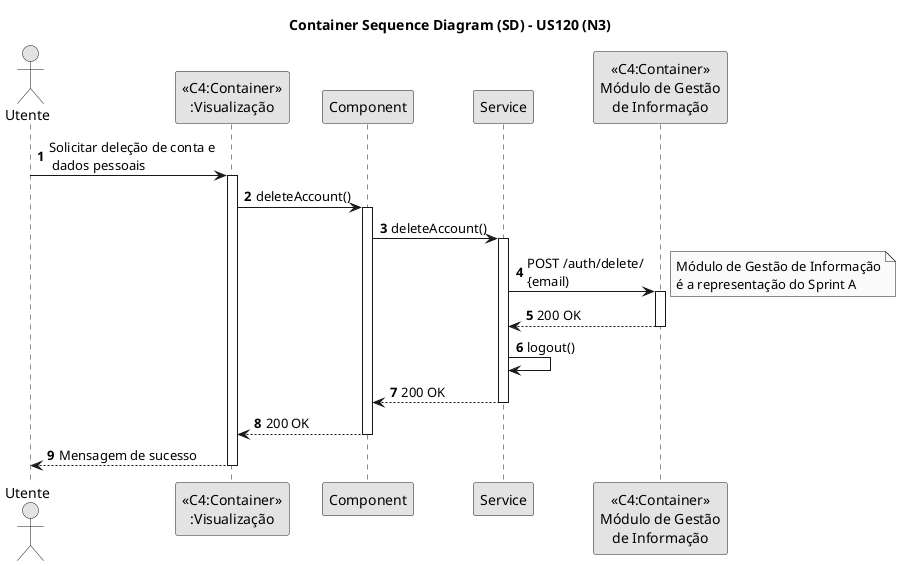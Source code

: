 @startuml
skinparam monochrome true
skinparam packageStyle rectangle
skinparam shadowing false

title Container Sequence Diagram (SD) - US120 (N3)

autonumber

actor "Utente"

"Utente" -> "<<C4:Container>>\n:Visualização": Solicitar deleção de conta e\n dados pessoais
activate "<<C4:Container>>\n:Visualização"
"<<C4:Container>>\n:Visualização" -> Component : deleteAccount()
activate Component
Component -> Service : deleteAccount()
activate Service
Service -> "<<C4:Container>>\nMódulo de Gestão\nde Informação" : POST /auth/delete/\n{email)

activate "<<C4:Container>>\nMódulo de Gestão\nde Informação"
note right: Módulo de Gestão de Informação\né a representação do Sprint A
"<<C4:Container>>\nMódulo de Gestão\nde Informação" --> Service: 200 OK

deactivate "<<C4:Container>>\nMódulo de Gestão\nde Informação"
Service -> Service: logout()
Service --> Component: 200 OK
deactivate Service
Component --> "<<C4:Container>>\n:Visualização" : 200 OK
deactivate Component
deactivate "<<C4:Container>>\nMódulo de Gestão\nde Informação"
"Utente" <-- "<<C4:Container>>\n:Visualização": Mensagem de sucesso
deactivate "<<C4:Container>>\n:Visualização"

@enduml